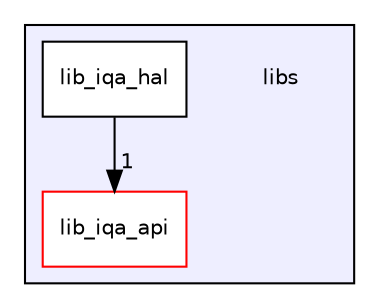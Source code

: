 digraph "libs" {
  compound=true
  node [ fontsize="10", fontname="Helvetica"];
  edge [ labelfontsize="10", labelfontname="Helvetica"];
  subgraph clusterdir_6719ab1f1f7655efc2fa43f7eb574fd1 {
    graph [ bgcolor="#eeeeff", pencolor="black", label="" URL="dir_6719ab1f1f7655efc2fa43f7eb574fd1.html"];
    dir_6719ab1f1f7655efc2fa43f7eb574fd1 [shape=plaintext label="libs"];
    dir_94ce3beca8397c8d2c96619258b3eafe [shape=box label="lib_iqa_api" color="red" fillcolor="white" style="filled" URL="dir_94ce3beca8397c8d2c96619258b3eafe.html"];
    dir_62550ca3226bcb297b73a04c48e5a29d [shape=box label="lib_iqa_hal" color="black" fillcolor="white" style="filled" URL="dir_62550ca3226bcb297b73a04c48e5a29d.html"];
  }
  dir_62550ca3226bcb297b73a04c48e5a29d->dir_94ce3beca8397c8d2c96619258b3eafe [headlabel="1", labeldistance=1.5 headhref="dir_000005_000001.html"];
}
